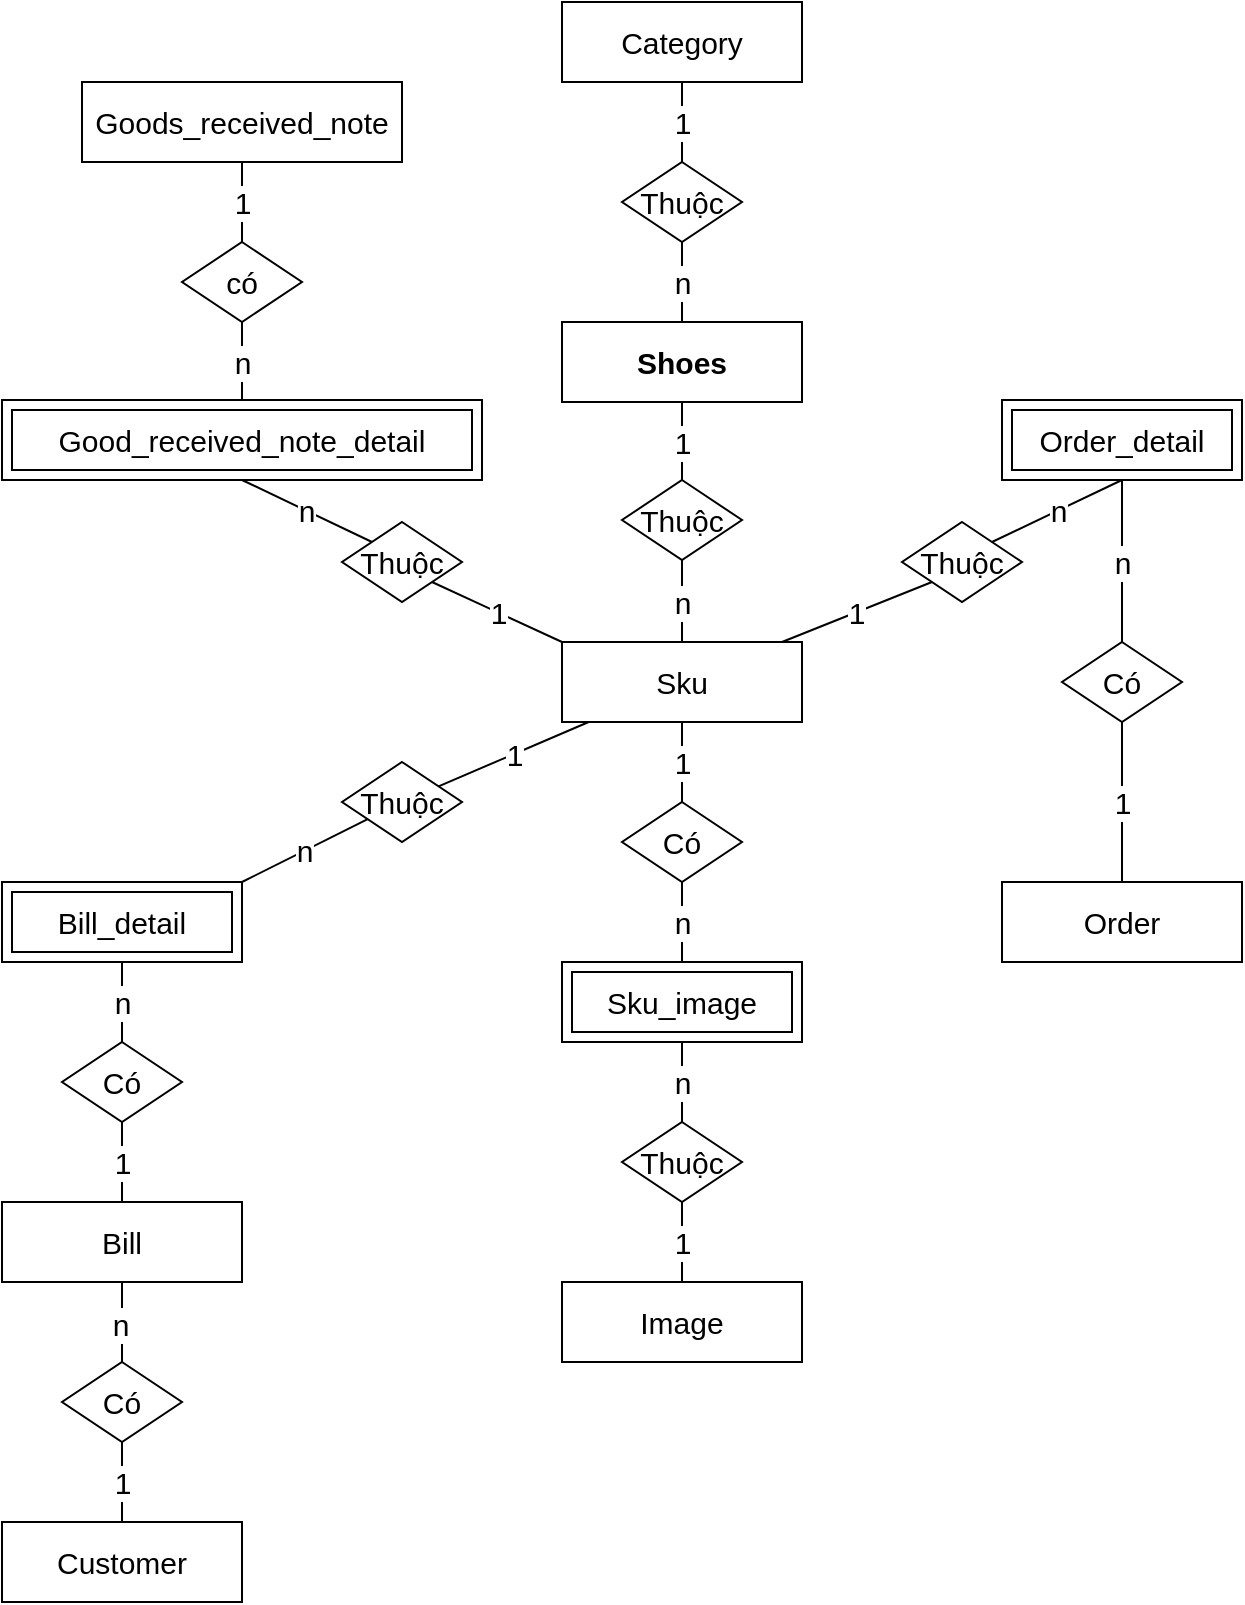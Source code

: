 <mxfile version="13.9.9" type="github">
  <diagram id="CUhDt-eD9irTTYue3gpy" name="Page-1">
    <mxGraphModel dx="868" dy="425" grid="1" gridSize="10" guides="1" tooltips="1" connect="1" arrows="1" fold="1" page="1" pageScale="1" pageWidth="827" pageHeight="1169" math="0" shadow="0">
      <root>
        <mxCell id="0" />
        <mxCell id="1" parent="0" />
        <mxCell id="PM1sDfVieEmdt3KxkcdN-1" value="Customer" style="rounded=0;whiteSpace=wrap;html=1;fontSize=15;" parent="1" vertex="1">
          <mxGeometry x="40" y="840" width="120" height="40" as="geometry" />
        </mxCell>
        <mxCell id="PM1sDfVieEmdt3KxkcdN-2" value="Sku" style="rounded=0;whiteSpace=wrap;html=1;fontSize=15;" parent="1" vertex="1">
          <mxGeometry x="320" y="400" width="120" height="40" as="geometry" />
        </mxCell>
        <mxCell id="PM1sDfVieEmdt3KxkcdN-3" value="Bill" style="rounded=0;whiteSpace=wrap;html=1;fontSize=15;" parent="1" vertex="1">
          <mxGeometry x="40" y="680" width="120" height="40" as="geometry" />
        </mxCell>
        <mxCell id="PM1sDfVieEmdt3KxkcdN-4" value="Order" style="rounded=0;whiteSpace=wrap;html=1;fontSize=15;" parent="1" vertex="1">
          <mxGeometry x="540" y="520" width="120" height="40" as="geometry" />
        </mxCell>
        <mxCell id="PM1sDfVieEmdt3KxkcdN-5" value="&lt;b style=&quot;font-size: 15px;&quot;&gt;&lt;font style=&quot;font-size: 15px;&quot;&gt;Shoes&lt;/font&gt;&lt;/b&gt;" style="rounded=0;whiteSpace=wrap;html=1;fontSize=15;" parent="1" vertex="1">
          <mxGeometry x="320" y="240" width="120" height="40" as="geometry" />
        </mxCell>
        <mxCell id="PM1sDfVieEmdt3KxkcdN-6" value="Category" style="rounded=0;whiteSpace=wrap;html=1;fontSize=15;" parent="1" vertex="1">
          <mxGeometry x="320" y="80" width="120" height="40" as="geometry" />
        </mxCell>
        <mxCell id="PM1sDfVieEmdt3KxkcdN-8" style="edgeStyle=orthogonalEdgeStyle;rounded=0;orthogonalLoop=1;jettySize=auto;html=1;exitX=0.5;exitY=1;exitDx=0;exitDy=0;fontSize=15;" parent="1" source="PM1sDfVieEmdt3KxkcdN-6" target="PM1sDfVieEmdt3KxkcdN-6" edge="1">
          <mxGeometry relative="1" as="geometry" />
        </mxCell>
        <mxCell id="PM1sDfVieEmdt3KxkcdN-14" value="Thuộc" style="rhombus;whiteSpace=wrap;html=1;fontSize=15;" parent="1" vertex="1">
          <mxGeometry x="350" y="160" width="60" height="40" as="geometry" />
        </mxCell>
        <mxCell id="PM1sDfVieEmdt3KxkcdN-15" value="1" style="endArrow=none;html=1;fontSize=15;" parent="1" source="PM1sDfVieEmdt3KxkcdN-14" target="PM1sDfVieEmdt3KxkcdN-6" edge="1">
          <mxGeometry width="50" height="50" relative="1" as="geometry">
            <mxPoint x="560" y="220" as="sourcePoint" />
            <mxPoint x="610" y="170" as="targetPoint" />
          </mxGeometry>
        </mxCell>
        <mxCell id="PM1sDfVieEmdt3KxkcdN-16" value="n" style="endArrow=none;html=1;fontSize=15;" parent="1" source="PM1sDfVieEmdt3KxkcdN-5" target="PM1sDfVieEmdt3KxkcdN-14" edge="1">
          <mxGeometry width="50" height="50" relative="1" as="geometry">
            <mxPoint x="480" y="220" as="sourcePoint" />
            <mxPoint x="530" y="170" as="targetPoint" />
          </mxGeometry>
        </mxCell>
        <mxCell id="PM1sDfVieEmdt3KxkcdN-19" value="Thuộc" style="rhombus;whiteSpace=wrap;html=1;fontSize=15;" parent="1" vertex="1">
          <mxGeometry x="350" y="319" width="60" height="40" as="geometry" />
        </mxCell>
        <mxCell id="PM1sDfVieEmdt3KxkcdN-20" value="n" style="endArrow=none;html=1;fontSize=15;exitX=0.5;exitY=0;exitDx=0;exitDy=0;" parent="1" source="PM1sDfVieEmdt3KxkcdN-2" target="PM1sDfVieEmdt3KxkcdN-19" edge="1">
          <mxGeometry width="50" height="50" relative="1" as="geometry">
            <mxPoint x="420" y="360" as="sourcePoint" />
            <mxPoint x="470" y="310" as="targetPoint" />
          </mxGeometry>
        </mxCell>
        <mxCell id="PM1sDfVieEmdt3KxkcdN-21" value="1" style="endArrow=none;html=1;fontSize=15;" parent="1" source="PM1sDfVieEmdt3KxkcdN-19" target="PM1sDfVieEmdt3KxkcdN-5" edge="1">
          <mxGeometry width="50" height="50" relative="1" as="geometry">
            <mxPoint x="370" y="290" as="sourcePoint" />
            <mxPoint x="420" y="240" as="targetPoint" />
          </mxGeometry>
        </mxCell>
        <mxCell id="PM1sDfVieEmdt3KxkcdN-24" value="Thuộc" style="rhombus;whiteSpace=wrap;html=1;fontSize=15;" parent="1" vertex="1">
          <mxGeometry x="210" y="460" width="60" height="40" as="geometry" />
        </mxCell>
        <mxCell id="PM1sDfVieEmdt3KxkcdN-25" value="&lt;font style=&quot;font-size: 15px;&quot;&gt;1&lt;/font&gt;" style="endArrow=none;html=1;fontSize=15;" parent="1" source="PM1sDfVieEmdt3KxkcdN-24" target="PM1sDfVieEmdt3KxkcdN-2" edge="1">
          <mxGeometry width="50" height="50" relative="1" as="geometry">
            <mxPoint x="310" y="270" as="sourcePoint" />
            <mxPoint x="360" y="220" as="targetPoint" />
          </mxGeometry>
        </mxCell>
        <mxCell id="PM1sDfVieEmdt3KxkcdN-26" value="&lt;font style=&quot;font-size: 15px;&quot;&gt;n&lt;/font&gt;" style="endArrow=none;html=1;fontSize=15;exitX=1;exitY=0;exitDx=0;exitDy=0;" parent="1" source="PM1sDfVieEmdt3KxkcdN-61" target="PM1sDfVieEmdt3KxkcdN-24" edge="1">
          <mxGeometry width="50" height="50" relative="1" as="geometry">
            <mxPoint x="225.24" y="360.6" as="sourcePoint" />
            <mxPoint x="270" y="320" as="targetPoint" />
          </mxGeometry>
        </mxCell>
        <mxCell id="PM1sDfVieEmdt3KxkcdN-27" value="n" style="endArrow=none;html=1;fontSize=15;" parent="1" source="PM1sDfVieEmdt3KxkcdN-28" target="PM1sDfVieEmdt3KxkcdN-61" edge="1">
          <mxGeometry width="50" height="50" relative="1" as="geometry">
            <mxPoint x="180" y="440" as="sourcePoint" />
            <mxPoint x="180" y="400" as="targetPoint" />
          </mxGeometry>
        </mxCell>
        <mxCell id="PM1sDfVieEmdt3KxkcdN-28" value="Có" style="rhombus;whiteSpace=wrap;html=1;fontSize=15;" parent="1" vertex="1">
          <mxGeometry x="70" y="600" width="60" height="40" as="geometry" />
        </mxCell>
        <mxCell id="PM1sDfVieEmdt3KxkcdN-29" value="1" style="endArrow=none;html=1;fontSize=15;" parent="1" source="PM1sDfVieEmdt3KxkcdN-3" target="PM1sDfVieEmdt3KxkcdN-28" edge="1">
          <mxGeometry width="50" height="50" relative="1" as="geometry">
            <mxPoint x="-25.44" y="310" as="sourcePoint" />
            <mxPoint x="15.443" y="336.949" as="targetPoint" />
          </mxGeometry>
        </mxCell>
        <mxCell id="PM1sDfVieEmdt3KxkcdN-34" value="Có" style="rhombus;whiteSpace=wrap;html=1;fontSize=15;" parent="1" vertex="1">
          <mxGeometry x="570" y="400" width="60" height="40" as="geometry" />
        </mxCell>
        <mxCell id="PM1sDfVieEmdt3KxkcdN-35" value="Thuộc" style="rhombus;whiteSpace=wrap;html=1;fontSize=15;" parent="1" vertex="1">
          <mxGeometry x="490" y="340" width="60" height="40" as="geometry" />
        </mxCell>
        <mxCell id="PM1sDfVieEmdt3KxkcdN-36" value="&lt;font style=&quot;font-size: 15px;&quot;&gt;n&lt;/font&gt;" style="endArrow=none;html=1;fontSize=15;exitX=0.5;exitY=1;exitDx=0;exitDy=0;entryX=1;entryY=0;entryDx=0;entryDy=0;" parent="1" source="PM1sDfVieEmdt3KxkcdN-62" target="PM1sDfVieEmdt3KxkcdN-35" edge="1">
          <mxGeometry width="50" height="50" relative="1" as="geometry">
            <mxPoint x="600" y="360" as="sourcePoint" />
            <mxPoint x="530" y="351" as="targetPoint" />
          </mxGeometry>
        </mxCell>
        <mxCell id="PM1sDfVieEmdt3KxkcdN-37" value="1" style="endArrow=none;html=1;fontSize=15;exitX=0;exitY=1;exitDx=0;exitDy=0;" parent="1" source="PM1sDfVieEmdt3KxkcdN-35" target="PM1sDfVieEmdt3KxkcdN-2" edge="1">
          <mxGeometry width="50" height="50" relative="1" as="geometry">
            <mxPoint x="430" y="270" as="sourcePoint" />
            <mxPoint x="480" y="220" as="targetPoint" />
          </mxGeometry>
        </mxCell>
        <mxCell id="PM1sDfVieEmdt3KxkcdN-38" value="&lt;font style=&quot;font-size: 15px;&quot;&gt;1&lt;/font&gt;" style="endArrow=none;html=1;fontSize=15;" parent="1" source="PM1sDfVieEmdt3KxkcdN-4" target="PM1sDfVieEmdt3KxkcdN-34" edge="1">
          <mxGeometry width="50" height="50" relative="1" as="geometry">
            <mxPoint x="610" y="530" as="sourcePoint" />
            <mxPoint x="660" y="480" as="targetPoint" />
          </mxGeometry>
        </mxCell>
        <mxCell id="PM1sDfVieEmdt3KxkcdN-39" value="&lt;font style=&quot;font-size: 15px;&quot;&gt;n&lt;/font&gt;" style="endArrow=none;html=1;fontSize=15;entryX=0.5;entryY=1;entryDx=0;entryDy=0;" parent="1" source="PM1sDfVieEmdt3KxkcdN-34" target="PM1sDfVieEmdt3KxkcdN-62" edge="1">
          <mxGeometry width="50" height="50" relative="1" as="geometry">
            <mxPoint x="610" y="450" as="sourcePoint" />
            <mxPoint x="660" y="400" as="targetPoint" />
          </mxGeometry>
        </mxCell>
        <mxCell id="PM1sDfVieEmdt3KxkcdN-44" value="Có" style="rhombus;whiteSpace=wrap;html=1;fontSize=15;" parent="1" vertex="1">
          <mxGeometry x="70" y="760" width="60" height="40" as="geometry" />
        </mxCell>
        <mxCell id="PM1sDfVieEmdt3KxkcdN-47" value="Goods_received_note" style="rounded=0;whiteSpace=wrap;html=1;fontSize=15;" parent="1" vertex="1">
          <mxGeometry x="80" y="120" width="160" height="40" as="geometry" />
        </mxCell>
        <mxCell id="PM1sDfVieEmdt3KxkcdN-48" value="Thuộc" style="rhombus;whiteSpace=wrap;html=1;fontSize=15;" parent="1" vertex="1">
          <mxGeometry x="210" y="340" width="60" height="40" as="geometry" />
        </mxCell>
        <mxCell id="PM1sDfVieEmdt3KxkcdN-49" value="có" style="rhombus;whiteSpace=wrap;html=1;fontSize=15;" parent="1" vertex="1">
          <mxGeometry x="130" y="200" width="60" height="40" as="geometry" />
        </mxCell>
        <mxCell id="PM1sDfVieEmdt3KxkcdN-50" value="&lt;font style=&quot;font-size: 15px;&quot;&gt;1&lt;/font&gt;" style="endArrow=none;html=1;fontSize=15;entryX=0;entryY=0;entryDx=0;entryDy=0;exitX=1;exitY=1;exitDx=0;exitDy=0;" parent="1" source="PM1sDfVieEmdt3KxkcdN-48" target="PM1sDfVieEmdt3KxkcdN-2" edge="1">
          <mxGeometry width="50" height="50" relative="1" as="geometry">
            <mxPoint x="310" y="140" as="sourcePoint" />
            <mxPoint x="360" y="90" as="targetPoint" />
          </mxGeometry>
        </mxCell>
        <mxCell id="PM1sDfVieEmdt3KxkcdN-51" value="&lt;font style=&quot;font-size: 15px;&quot;&gt;n&lt;/font&gt;" style="endArrow=none;html=1;entryX=0;entryY=0;entryDx=0;entryDy=0;exitX=0.5;exitY=1;exitDx=0;exitDy=0;fontSize=15;" parent="1" source="PM1sDfVieEmdt3KxkcdN-58" target="PM1sDfVieEmdt3KxkcdN-48" edge="1">
          <mxGeometry width="50" height="50" relative="1" as="geometry">
            <mxPoint x="275" y="160" as="sourcePoint" />
            <mxPoint x="300" y="430" as="targetPoint" />
          </mxGeometry>
        </mxCell>
        <mxCell id="PM1sDfVieEmdt3KxkcdN-52" value="&lt;font style=&quot;font-size: 15px;&quot;&gt;1&lt;/font&gt;" style="endArrow=none;html=1;fontSize=15;" parent="1" source="PM1sDfVieEmdt3KxkcdN-47" target="PM1sDfVieEmdt3KxkcdN-49" edge="1">
          <mxGeometry width="50" height="50" relative="1" as="geometry">
            <mxPoint x="35" y="140" as="sourcePoint" />
            <mxPoint x="85" y="90" as="targetPoint" />
          </mxGeometry>
        </mxCell>
        <mxCell id="PM1sDfVieEmdt3KxkcdN-56" value="" style="endArrow=none;html=1;fontSize=15;" parent="1" source="PM1sDfVieEmdt3KxkcdN-3" target="PM1sDfVieEmdt3KxkcdN-44" edge="1">
          <mxGeometry width="50" height="50" relative="1" as="geometry">
            <mxPoint x="194.56" y="530" as="sourcePoint" />
            <mxPoint x="244.56" y="480" as="targetPoint" />
          </mxGeometry>
        </mxCell>
        <mxCell id="cv6I_WehXZuGuXEB7bAD-3" value="n" style="edgeLabel;html=1;align=center;verticalAlign=middle;resizable=0;points=[];fontSize=15;" parent="PM1sDfVieEmdt3KxkcdN-56" vertex="1" connectable="0">
          <mxGeometry x="0.105" y="-3" relative="1" as="geometry">
            <mxPoint x="2" y="-1" as="offset" />
          </mxGeometry>
        </mxCell>
        <mxCell id="PM1sDfVieEmdt3KxkcdN-57" value="1" style="endArrow=none;html=1;fontSize=15;" parent="1" source="PM1sDfVieEmdt3KxkcdN-44" target="PM1sDfVieEmdt3KxkcdN-1" edge="1">
          <mxGeometry width="50" height="50" relative="1" as="geometry">
            <mxPoint x="274.56" y="530" as="sourcePoint" />
            <mxPoint x="324.56" y="480" as="targetPoint" />
          </mxGeometry>
        </mxCell>
        <mxCell id="PM1sDfVieEmdt3KxkcdN-58" value="&lt;span style=&quot;font-size: 15px;&quot;&gt;Good_received_note_detail&lt;/span&gt;" style="shape=ext;margin=3;double=1;whiteSpace=wrap;html=1;align=center;fontSize=15;" parent="1" vertex="1">
          <mxGeometry x="40" y="279" width="240" height="40" as="geometry" />
        </mxCell>
        <mxCell id="PM1sDfVieEmdt3KxkcdN-60" value="&lt;font style=&quot;font-size: 15px;&quot;&gt;n&lt;/font&gt;" style="endArrow=none;html=1;entryX=0.5;entryY=0;entryDx=0;entryDy=0;fontSize=15;" parent="1" source="PM1sDfVieEmdt3KxkcdN-49" target="PM1sDfVieEmdt3KxkcdN-58" edge="1">
          <mxGeometry width="50" height="50" relative="1" as="geometry">
            <mxPoint x="115" y="140" as="sourcePoint" />
            <mxPoint x="165" y="90" as="targetPoint" />
          </mxGeometry>
        </mxCell>
        <mxCell id="PM1sDfVieEmdt3KxkcdN-61" value="Bill_detail" style="shape=ext;margin=3;double=1;whiteSpace=wrap;html=1;align=center;fontSize=15;" parent="1" vertex="1">
          <mxGeometry x="40" y="520" width="120" height="40" as="geometry" />
        </mxCell>
        <mxCell id="PM1sDfVieEmdt3KxkcdN-62" value="Order_detail" style="shape=ext;margin=3;double=1;whiteSpace=wrap;html=1;align=center;fontSize=15;" parent="1" vertex="1">
          <mxGeometry x="540" y="279" width="120" height="40" as="geometry" />
        </mxCell>
        <mxCell id="cv6I_WehXZuGuXEB7bAD-4" value="Image" style="rounded=0;whiteSpace=wrap;html=1;fontSize=15;" parent="1" vertex="1">
          <mxGeometry x="320" y="720" width="120" height="40" as="geometry" />
        </mxCell>
        <mxCell id="cv6I_WehXZuGuXEB7bAD-7" value="1" style="endArrow=none;html=1;fontSize=15;exitX=0.5;exitY=0;exitDx=0;exitDy=0;entryX=0.5;entryY=1;entryDx=0;entryDy=0;" parent="1" source="cv6I_WehXZuGuXEB7bAD-4" target="cv6I_WehXZuGuXEB7bAD-9" edge="1">
          <mxGeometry width="50" height="50" relative="1" as="geometry">
            <mxPoint x="260" y="600" as="sourcePoint" />
            <mxPoint x="370" y="630" as="targetPoint" />
          </mxGeometry>
        </mxCell>
        <mxCell id="cv6I_WehXZuGuXEB7bAD-9" value="Thuộc" style="rhombus;whiteSpace=wrap;html=1;fontSize=15;" parent="1" vertex="1">
          <mxGeometry x="350" y="640" width="60" height="40" as="geometry" />
        </mxCell>
        <mxCell id="cv6I_WehXZuGuXEB7bAD-12" value="n" style="endArrow=none;html=1;fontSize=15;exitX=0.5;exitY=0;exitDx=0;exitDy=0;entryX=0.5;entryY=1;entryDx=0;entryDy=0;" parent="1" source="cv6I_WehXZuGuXEB7bAD-9" target="cv6I_WehXZuGuXEB7bAD-13" edge="1">
          <mxGeometry width="50" height="50" relative="1" as="geometry">
            <mxPoint x="230" y="570" as="sourcePoint" />
            <mxPoint x="240" y="540" as="targetPoint" />
          </mxGeometry>
        </mxCell>
        <mxCell id="cv6I_WehXZuGuXEB7bAD-13" value="Sku_image" style="shape=ext;margin=3;double=1;whiteSpace=wrap;html=1;align=center;fontSize=15;" parent="1" vertex="1">
          <mxGeometry x="320" y="560" width="120" height="40" as="geometry" />
        </mxCell>
        <mxCell id="cv6I_WehXZuGuXEB7bAD-14" value="n" style="endArrow=none;html=1;fontSize=15;exitX=0.5;exitY=0;exitDx=0;exitDy=0;entryX=0.5;entryY=1;entryDx=0;entryDy=0;" parent="1" source="cv6I_WehXZuGuXEB7bAD-13" target="cv6I_WehXZuGuXEB7bAD-16" edge="1">
          <mxGeometry width="50" height="50" relative="1" as="geometry">
            <mxPoint x="260" y="570" as="sourcePoint" />
            <mxPoint x="230" y="530" as="targetPoint" />
          </mxGeometry>
        </mxCell>
        <mxCell id="cv6I_WehXZuGuXEB7bAD-16" value="Có" style="rhombus;whiteSpace=wrap;html=1;fontSize=15;" parent="1" vertex="1">
          <mxGeometry x="350" y="480" width="60" height="40" as="geometry" />
        </mxCell>
        <mxCell id="cv6I_WehXZuGuXEB7bAD-17" value="1" style="endArrow=none;html=1;fontSize=15;" parent="1" source="cv6I_WehXZuGuXEB7bAD-16" target="PM1sDfVieEmdt3KxkcdN-2" edge="1">
          <mxGeometry width="50" height="50" relative="1" as="geometry">
            <mxPoint x="210" y="650" as="sourcePoint" />
            <mxPoint x="260" y="600" as="targetPoint" />
          </mxGeometry>
        </mxCell>
      </root>
    </mxGraphModel>
  </diagram>
</mxfile>
